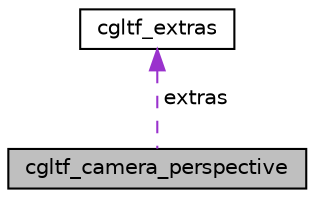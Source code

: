digraph "cgltf_camera_perspective"
{
 // LATEX_PDF_SIZE
  edge [fontname="Helvetica",fontsize="10",labelfontname="Helvetica",labelfontsize="10"];
  node [fontname="Helvetica",fontsize="10",shape=record];
  Node1 [label="cgltf_camera_perspective",height=0.2,width=0.4,color="black", fillcolor="grey75", style="filled", fontcolor="black",tooltip=" "];
  Node2 -> Node1 [dir="back",color="darkorchid3",fontsize="10",style="dashed",label=" extras" ,fontname="Helvetica"];
  Node2 [label="cgltf_extras",height=0.2,width=0.4,color="black", fillcolor="white", style="filled",URL="$structcgltf__extras.html",tooltip=" "];
}
